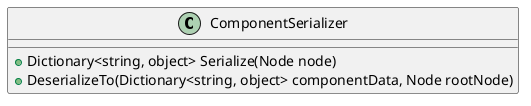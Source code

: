 ﻿@startuml

class ComponentSerializer
{
	+Dictionary<string, object> Serialize(Node node)
	+DeserializeTo(Dictionary<string, object> componentData, Node rootNode)
}
@enduml